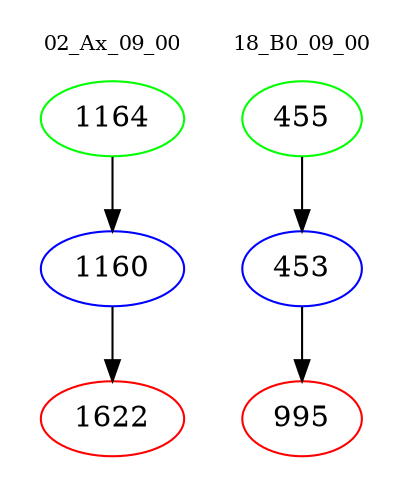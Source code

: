 digraph{
subgraph cluster_0 {
color = white
label = "02_Ax_09_00";
fontsize=10;
T0_1164 [label="1164", color="green"]
T0_1164 -> T0_1160 [color="black"]
T0_1160 [label="1160", color="blue"]
T0_1160 -> T0_1622 [color="black"]
T0_1622 [label="1622", color="red"]
}
subgraph cluster_1 {
color = white
label = "18_B0_09_00";
fontsize=10;
T1_455 [label="455", color="green"]
T1_455 -> T1_453 [color="black"]
T1_453 [label="453", color="blue"]
T1_453 -> T1_995 [color="black"]
T1_995 [label="995", color="red"]
}
}
